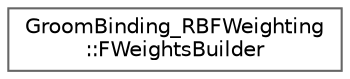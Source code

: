 digraph "Graphical Class Hierarchy"
{
 // INTERACTIVE_SVG=YES
 // LATEX_PDF_SIZE
  bgcolor="transparent";
  edge [fontname=Helvetica,fontsize=10,labelfontname=Helvetica,labelfontsize=10];
  node [fontname=Helvetica,fontsize=10,shape=box,height=0.2,width=0.4];
  rankdir="LR";
  Node0 [id="Node000000",label="GroomBinding_RBFWeighting\l::FWeightsBuilder",height=0.2,width=0.4,color="grey40", fillcolor="white", style="filled",URL="$d8/d7f/structGroomBinding__RBFWeighting_1_1FWeightsBuilder.html",tooltip=" "];
}
